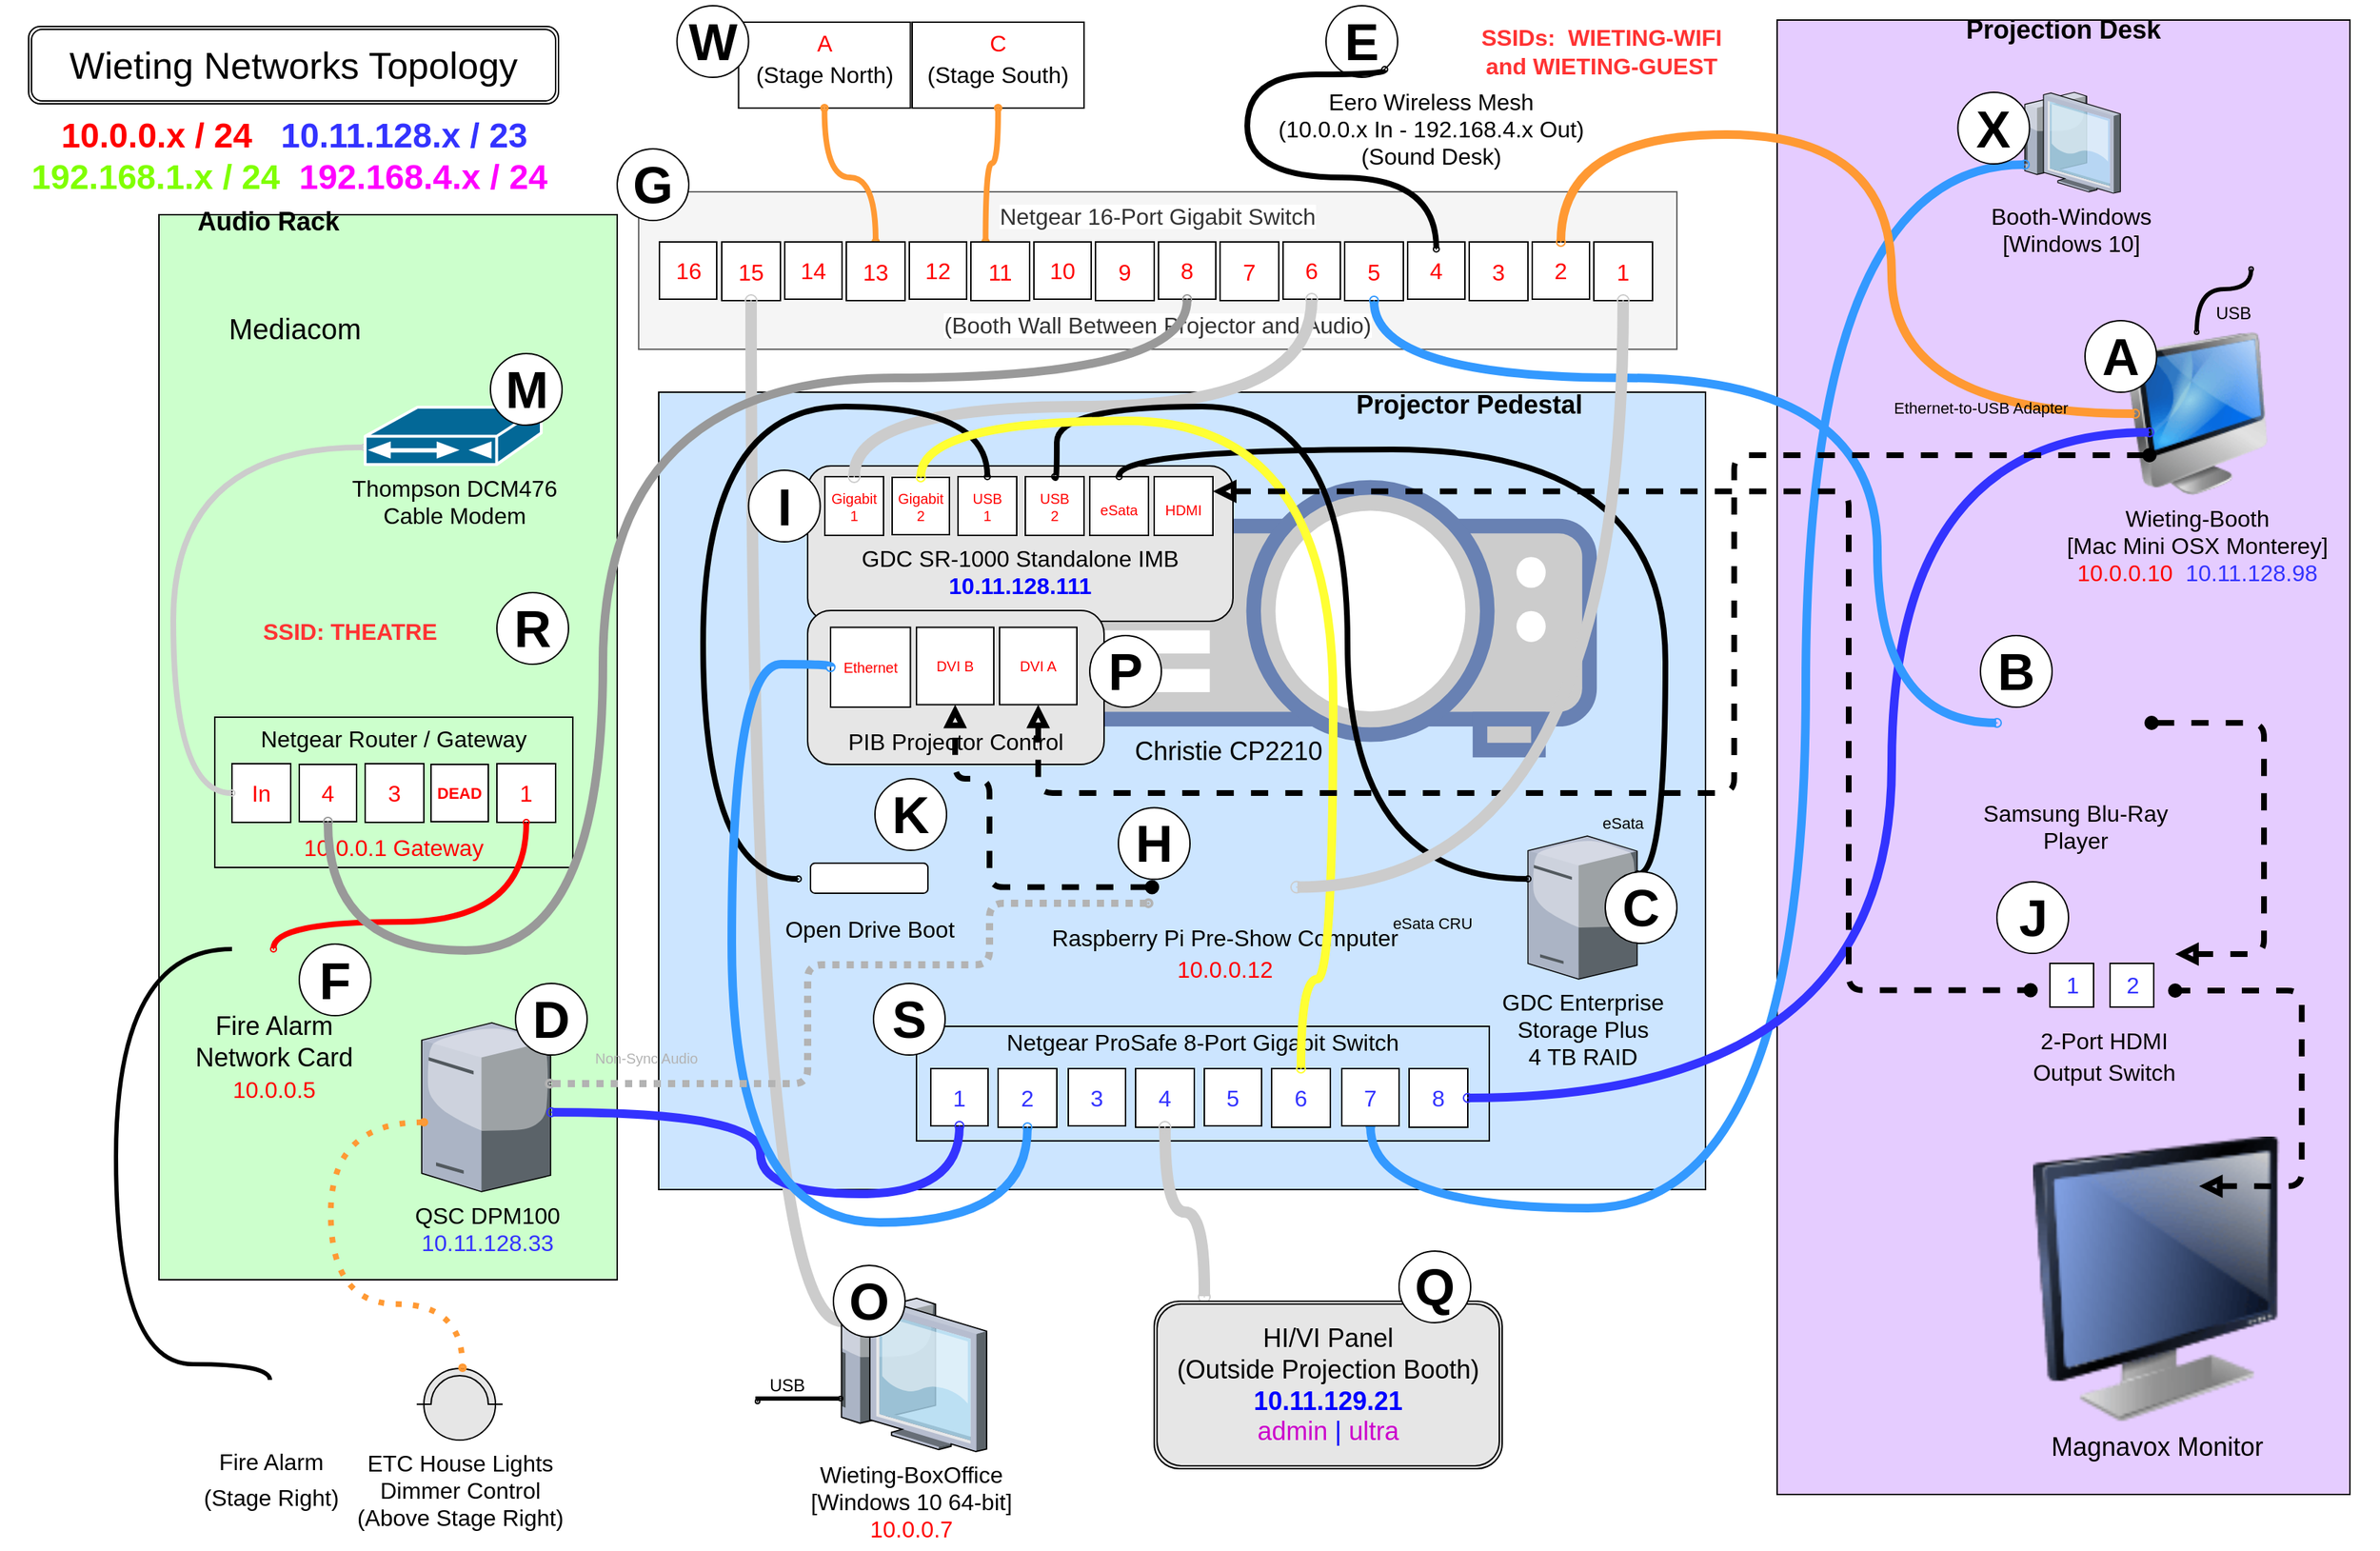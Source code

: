 <mxfile version="12.4.2" type="device" pages="1"><diagram name="Page-1" id="822b0af5-4adb-64df-f703-e8dfc1f81529"><mxGraphModel dx="1092" dy="838" grid="1" gridSize="10" guides="1" tooltips="1" connect="1" arrows="0" fold="1" page="1" pageScale="1" pageWidth="1700" pageHeight="1100" background="#ffffff" math="0" shadow="0"><root><mxCell id="0"/><mxCell id="1" parent="0"/><mxCell id="6fv-lt0f8RNaYXscr7Qo-129" value="&lt;font style=&quot;font-size: 18px&quot;&gt;&lt;b&gt;&amp;nbsp; &amp;nbsp; &amp;nbsp;Audio Rack&lt;br&gt;&lt;br&gt;&lt;br&gt;&lt;br&gt;&lt;br&gt;&lt;br&gt;&lt;br&gt;&lt;br&gt;&lt;br&gt;&lt;br&gt;&lt;br&gt;&lt;br&gt;&lt;br&gt;&lt;br&gt;&lt;br&gt;&lt;br&gt;&lt;br&gt;&lt;br&gt;&lt;br&gt;&lt;br&gt;&lt;br&gt;&lt;br&gt;&lt;br&gt;&lt;br&gt;&lt;br&gt;&lt;br&gt;&lt;br&gt;&lt;br&gt;&lt;br&gt;&lt;br&gt;&lt;br&gt;&lt;br&gt;&lt;br&gt;&lt;br&gt;&lt;/b&gt;&lt;/font&gt;&lt;div style=&quot;font-size: 18px&quot;&gt;&lt;br&gt;&lt;/div&gt;" style="rounded=0;whiteSpace=wrap;html=1;labelBackgroundColor=none;fillColor=#CCFFCC;align=left;" parent="1" vertex="1"><mxGeometry x="150" y="156" width="320" height="744" as="geometry"/></mxCell><mxCell id="6fv-lt0f8RNaYXscr7Qo-126" value="&lt;div&gt;&lt;b style=&quot;font-size: 18px&quot;&gt;Projection Desk&lt;/b&gt;&lt;/div&gt;&lt;div&gt;&lt;b style=&quot;font-size: 18px&quot;&gt;&lt;br&gt;&lt;/b&gt;&lt;/div&gt;&lt;div&gt;&lt;b style=&quot;font-size: 18px&quot;&gt;&lt;br&gt;&lt;/b&gt;&lt;/div&gt;&lt;div&gt;&lt;b style=&quot;font-size: 18px&quot;&gt;&lt;br&gt;&lt;/b&gt;&lt;/div&gt;&lt;div&gt;&lt;b style=&quot;font-size: 18px&quot;&gt;&lt;br&gt;&lt;/b&gt;&lt;/div&gt;&lt;div&gt;&lt;b style=&quot;font-size: 18px&quot;&gt;&lt;br&gt;&lt;/b&gt;&lt;/div&gt;&lt;div&gt;&lt;b style=&quot;font-size: 18px&quot;&gt;&lt;br&gt;&lt;/b&gt;&lt;/div&gt;&lt;div&gt;&lt;b style=&quot;font-size: 18px&quot;&gt;&lt;br&gt;&lt;/b&gt;&lt;/div&gt;&lt;div&gt;&lt;b style=&quot;font-size: 18px&quot;&gt;&lt;br&gt;&lt;/b&gt;&lt;/div&gt;&lt;div&gt;&lt;b style=&quot;font-size: 18px&quot;&gt;&lt;br&gt;&lt;/b&gt;&lt;/div&gt;&lt;div&gt;&lt;b style=&quot;font-size: 18px&quot;&gt;&lt;br&gt;&lt;/b&gt;&lt;/div&gt;&lt;div&gt;&lt;b style=&quot;font-size: 18px&quot;&gt;&lt;br&gt;&lt;/b&gt;&lt;/div&gt;&lt;div&gt;&lt;b style=&quot;font-size: 18px&quot;&gt;&lt;br&gt;&lt;/b&gt;&lt;/div&gt;&lt;div&gt;&lt;b style=&quot;font-size: 18px&quot;&gt;&lt;br&gt;&lt;/b&gt;&lt;/div&gt;&lt;div&gt;&lt;b style=&quot;font-size: 18px&quot;&gt;&lt;br&gt;&lt;/b&gt;&lt;/div&gt;&lt;div&gt;&lt;b style=&quot;font-size: 18px&quot;&gt;&lt;br&gt;&lt;/b&gt;&lt;/div&gt;&lt;div&gt;&lt;b style=&quot;font-size: 18px&quot;&gt;&lt;br&gt;&lt;/b&gt;&lt;/div&gt;&lt;div&gt;&lt;b style=&quot;font-size: 18px&quot;&gt;&lt;br&gt;&lt;/b&gt;&lt;/div&gt;&lt;div&gt;&lt;b style=&quot;font-size: 18px&quot;&gt;&lt;br&gt;&lt;/b&gt;&lt;/div&gt;&lt;div&gt;&lt;b style=&quot;font-size: 18px&quot;&gt;&lt;br&gt;&lt;/b&gt;&lt;/div&gt;&lt;div&gt;&lt;b style=&quot;font-size: 18px&quot;&gt;&lt;br&gt;&lt;/b&gt;&lt;/div&gt;&lt;div&gt;&lt;b style=&quot;font-size: 18px&quot;&gt;&lt;br&gt;&lt;/b&gt;&lt;/div&gt;&lt;div&gt;&lt;b style=&quot;font-size: 18px&quot;&gt;&lt;br&gt;&lt;/b&gt;&lt;/div&gt;&lt;div&gt;&lt;b style=&quot;font-size: 18px&quot;&gt;&lt;br&gt;&lt;/b&gt;&lt;/div&gt;&lt;div&gt;&lt;b style=&quot;font-size: 18px&quot;&gt;&lt;br&gt;&lt;/b&gt;&lt;/div&gt;&lt;div&gt;&lt;b style=&quot;font-size: 18px&quot;&gt;&lt;br&gt;&lt;/b&gt;&lt;/div&gt;&lt;div&gt;&lt;b style=&quot;font-size: 18px&quot;&gt;&lt;br&gt;&lt;/b&gt;&lt;/div&gt;&lt;div&gt;&lt;b style=&quot;font-size: 18px&quot;&gt;&lt;br&gt;&lt;/b&gt;&lt;/div&gt;&lt;div&gt;&lt;b style=&quot;font-size: 18px&quot;&gt;&lt;br&gt;&lt;/b&gt;&lt;/div&gt;&lt;div&gt;&lt;b style=&quot;font-size: 18px&quot;&gt;&lt;br&gt;&lt;/b&gt;&lt;/div&gt;&lt;div&gt;&lt;b style=&quot;font-size: 18px&quot;&gt;&lt;br&gt;&lt;/b&gt;&lt;/div&gt;&lt;div&gt;&lt;b style=&quot;font-size: 18px&quot;&gt;&lt;br&gt;&lt;/b&gt;&lt;/div&gt;&lt;div&gt;&lt;br&gt;&lt;/div&gt;&lt;div&gt;&lt;br&gt;&lt;/div&gt;&lt;div&gt;&lt;br&gt;&lt;/div&gt;&lt;div&gt;&lt;br&gt;&lt;/div&gt;&lt;div&gt;&lt;br&gt;&lt;/div&gt;&lt;div&gt;&lt;br&gt;&lt;/div&gt;&lt;div&gt;&lt;br&gt;&lt;/div&gt;&lt;div&gt;&lt;br&gt;&lt;/div&gt;&lt;div&gt;&lt;br&gt;&lt;/div&gt;&lt;div&gt;&lt;br&gt;&lt;/div&gt;&lt;div&gt;&lt;br&gt;&lt;/div&gt;&lt;div&gt;&lt;br&gt;&lt;/div&gt;&lt;div&gt;&lt;br&gt;&lt;/div&gt;&lt;div&gt;&lt;br&gt;&lt;/div&gt;&lt;div&gt;&lt;br&gt;&lt;/div&gt;&lt;div&gt;&lt;br&gt;&lt;/div&gt;&lt;div&gt;&lt;br&gt;&lt;/div&gt;&lt;div&gt;&lt;br&gt;&lt;/div&gt;&lt;div&gt;&lt;br&gt;&lt;/div&gt;&lt;div&gt;&lt;br&gt;&lt;/div&gt;&lt;div&gt;&lt;br&gt;&lt;/div&gt;&lt;div&gt;&lt;br&gt;&lt;/div&gt;&lt;div&gt;&lt;br&gt;&lt;/div&gt;&lt;div&gt;&lt;br&gt;&lt;/div&gt;" style="rounded=0;whiteSpace=wrap;html=1;fillColor=#E5CCFF;align=center;" parent="1" vertex="1"><mxGeometry x="1280" y="20" width="400" height="1030" as="geometry"/></mxCell><mxCell id="6fv-lt0f8RNaYXscr7Qo-125" value="&lt;font style=&quot;font-size: 18px&quot;&gt;&lt;b&gt;&amp;nbsp; &amp;nbsp; &amp;nbsp; &amp;nbsp; &amp;nbsp; &amp;nbsp; &amp;nbsp; &amp;nbsp; &amp;nbsp; &amp;nbsp; &amp;nbsp; &amp;nbsp; &amp;nbsp; &amp;nbsp; &amp;nbsp; &amp;nbsp; &amp;nbsp; &amp;nbsp; &amp;nbsp; &amp;nbsp; &amp;nbsp; &amp;nbsp; &amp;nbsp; &amp;nbsp; &amp;nbsp; &amp;nbsp; &amp;nbsp; &amp;nbsp; &amp;nbsp; &amp;nbsp; &amp;nbsp; &amp;nbsp; &amp;nbsp; &amp;nbsp; &amp;nbsp; &amp;nbsp; &amp;nbsp; &amp;nbsp; &amp;nbsp; &amp;nbsp; &amp;nbsp; &amp;nbsp; &amp;nbsp; &amp;nbsp; &amp;nbsp; &amp;nbsp; &amp;nbsp; &amp;nbsp; &amp;nbsp;Projector Pedestal&lt;br&gt;&lt;br&gt;&lt;br&gt;&lt;br&gt;&lt;br&gt;&lt;br&gt;&lt;br&gt;&lt;br&gt;&lt;br&gt;&lt;br&gt;&lt;br&gt;&lt;br&gt;&lt;br&gt;&lt;br&gt;&lt;br&gt;&lt;br&gt;&lt;br&gt;&lt;br&gt;&lt;br&gt;&lt;br&gt;&lt;br&gt;&lt;br&gt;&lt;br&gt;&lt;br&gt;&lt;br&gt;&lt;/b&gt;&lt;br&gt;&lt;/font&gt;" style="rounded=0;whiteSpace=wrap;html=1;align=left;fillColor=#CCE5FF;" parent="1" vertex="1"><mxGeometry x="499" y="280" width="731" height="557" as="geometry"/></mxCell><mxCell id="4" value="&lt;div&gt;Booth-Windows&lt;/div&gt;&lt;div&gt;[Windows 10]&lt;/div&gt;&lt;div&gt;&lt;br&gt;&lt;/div&gt;" style="verticalLabelPosition=bottom;aspect=fixed;html=1;verticalAlign=top;strokeColor=none;shape=mxgraph.citrix.thin_client;fontSize=16;" parent="1" vertex="1"><mxGeometry x="1449.25" y="70.5" width="70.5" height="70.5" as="geometry"/></mxCell><mxCell id="11" value="GDC Enterprise&lt;br&gt;Storage Plus&lt;br&gt;4 TB RAID&lt;br&gt;&lt;div&gt;&lt;br&gt;&lt;/div&gt;" style="verticalLabelPosition=bottom;aspect=fixed;html=1;verticalAlign=top;strokeColor=none;shape=mxgraph.citrix.tower_server;fontSize=16;" parent="1" vertex="1"><mxGeometry x="1106" y="590" width="76.27" height="100" as="geometry"/></mxCell><mxCell id="13" value="&lt;span&gt;QSC DPM100&lt;br&gt;&lt;/span&gt;&lt;div&gt;&lt;div&gt;&lt;font color=&quot;#3333ff&quot;&gt;10.11.128.33&lt;/font&gt;&lt;/div&gt;&lt;/div&gt;" style="verticalLabelPosition=bottom;aspect=fixed;html=1;verticalAlign=top;strokeColor=none;shape=mxgraph.citrix.tower_server;fontSize=16;" parent="1" vertex="1"><mxGeometry x="333.5" y="720.5" width="90" height="118" as="geometry"/></mxCell><mxCell id="15" value="&lt;font color=&quot;#000000&quot; style=&quot;font-size: 18px&quot;&gt;&amp;nbsp; &amp;nbsp; &amp;nbsp; &amp;nbsp; &amp;nbsp; &amp;nbsp; &amp;nbsp;Christie CP2210&amp;nbsp; &amp;nbsp; &amp;nbsp; &amp;nbsp; &amp;nbsp; &amp;nbsp;&amp;nbsp;&lt;br style=&quot;font-size: 18px&quot;&gt;&lt;/font&gt;" style="fontColor=#0066CC;verticalAlign=top;verticalLabelPosition=bottom;labelPosition=center;align=center;html=1;fillColor=#CCCCCC;strokeColor=#6881B3;gradientColor=none;gradientDirection=north;strokeWidth=2;shape=mxgraph.networks.video_projector;spacing=-14;fontSize=18;" parent="1" vertex="1"><mxGeometry x="639" y="346.5" width="510" height="183.5" as="geometry"/></mxCell><mxCell id="16" value="Wieting-Booth&lt;div&gt;[Mac Mini OSX Monterey]&lt;/div&gt;&lt;div&gt;&lt;font color=&quot;#ff0000&quot;&gt;10.0.0.10 &amp;nbsp;&lt;/font&gt;&lt;font color=&quot;#3333ff&quot;&gt;10.11.128.98&lt;/font&gt;&lt;/div&gt;" style="image;html=1;labelBackgroundColor=none;image=img/lib/clip_art/computers/iMac_128x128.png;fontSize=16;" parent="1" vertex="1"><mxGeometry x="1488" y="238" width="170" height="114" as="geometry"/></mxCell><mxCell id="19" value="&lt;span style=&quot;background-color: rgb(255 , 255 , 255)&quot;&gt;Netgear 16-Port Gigabit Switch&lt;/span&gt;&lt;div&gt;&lt;span style=&quot;background-color: rgb(255 , 255 , 255)&quot;&gt;&lt;br&gt;&lt;/span&gt;&lt;/div&gt;&lt;div&gt;&lt;span style=&quot;background-color: rgb(255 , 255 , 255)&quot;&gt;&lt;br&gt;&lt;/span&gt;&lt;/div&gt;&lt;div&gt;&lt;span style=&quot;background-color: rgb(255 , 255 , 255)&quot;&gt;&lt;br&gt;&lt;/span&gt;&lt;/div&gt;&lt;div&gt;&lt;span style=&quot;background-color: rgb(255 , 255 , 255)&quot;&gt;(Booth Wall Between Projector and Audio)&lt;/span&gt;&lt;br&gt;&lt;/div&gt;" style="rounded=0;whiteSpace=wrap;html=1;fontSize=16;fillColor=#f5f5f5;strokeColor=#666666;fontColor=#333333;" parent="1" vertex="1"><mxGeometry x="485" y="140" width="725" height="110" as="geometry"/></mxCell><mxCell id="20" value="16" style="whiteSpace=wrap;html=1;aspect=fixed;fontSize=16;fontColor=#FF0000;" parent="1" vertex="1"><mxGeometry x="499.5" y="175" width="40" height="40" as="geometry"/></mxCell><mxCell id="21" value="15" style="whiteSpace=wrap;html=1;aspect=fixed;fontSize=16;fontColor=#FF0000;" parent="1" vertex="1"><mxGeometry x="543" y="175.0" width="41" height="41" as="geometry"/></mxCell><mxCell id="22" style="edgeStyle=orthogonalEdgeStyle;rounded=0;html=1;exitX=0.5;exitY=1;entryX=0.5;entryY=1;jettySize=auto;orthogonalLoop=1;fontSize=16;fontColor=#FF0000;" parent="1" source="21" target="21" edge="1"><mxGeometry relative="1" as="geometry"/></mxCell><mxCell id="25" style="edgeStyle=orthogonalEdgeStyle;rounded=0;html=1;exitX=0.5;exitY=1;entryX=0.5;entryY=1;jettySize=auto;orthogonalLoop=1;fontSize=16;fontColor=#FF0000;" parent="1" source="24" target="24" edge="1"><mxGeometry relative="1" as="geometry"/></mxCell><mxCell id="119" style="edgeStyle=orthogonalEdgeStyle;curved=1;rounded=0;html=1;exitX=0.5;exitY=1;entryX=0.645;entryY=0.14;entryPerimeter=0;startArrow=oval;startFill=1;startSize=1;endArrow=oval;endFill=1;endSize=1;jettySize=auto;orthogonalLoop=1;strokeWidth=8;fontSize=26;fontColor=#FF0000;exitDx=0;exitDy=0;entryDx=0;entryDy=0;strokeColor=#CCCCCC;" parent="1" source="21" target="78" edge="1"><mxGeometry relative="1" as="geometry"><Array as="points"><mxPoint x="564" y="929"/></Array></mxGeometry></mxCell><mxCell id="28" style="edgeStyle=orthogonalEdgeStyle;rounded=0;html=1;exitX=0.5;exitY=1;entryX=0.5;entryY=1;jettySize=auto;orthogonalLoop=1;fontSize=16;fontColor=#FF0000;" parent="1" source="27" target="27" edge="1"><mxGeometry relative="1" as="geometry"/></mxCell><mxCell id="29" value="10" style="whiteSpace=wrap;html=1;aspect=fixed;fontSize=16;fontColor=#FF0000;" parent="1" vertex="1"><mxGeometry x="761" y="175.0" width="40" height="40" as="geometry"/></mxCell><mxCell id="31" style="edgeStyle=orthogonalEdgeStyle;rounded=0;html=1;exitX=0.5;exitY=1;entryX=0.5;entryY=1;jettySize=auto;orthogonalLoop=1;fontSize=16;fontColor=#FF0000;" parent="1" source="30" target="30" edge="1"><mxGeometry relative="1" as="geometry"/></mxCell><mxCell id="32" value="&lt;br&gt;Netgear ProSafe 8-Port Gigabit Switch&lt;div&gt;&lt;br&gt;&lt;/div&gt;&lt;div&gt;&lt;br&gt;&lt;/div&gt;&lt;div&gt;&lt;br&gt;&lt;/div&gt;&lt;div&gt;&lt;br&gt;&lt;/div&gt;" style="rounded=0;whiteSpace=wrap;html=1;fontSize=16;fillColor=none;" parent="1" vertex="1"><mxGeometry x="679" y="723" width="400" height="80" as="geometry"/></mxCell><mxCell id="33" value="1" style="whiteSpace=wrap;html=1;aspect=fixed;fontSize=16;fontColor=#3333FF;" parent="1" vertex="1"><mxGeometry x="689" y="752.5" width="40" height="40" as="geometry"/></mxCell><mxCell id="34" value="2" style="whiteSpace=wrap;html=1;aspect=fixed;fontSize=16;fontColor=#3333FF;" parent="1" vertex="1"><mxGeometry x="736" y="752.5" width="41" height="41" as="geometry"/></mxCell><mxCell id="35" style="edgeStyle=orthogonalEdgeStyle;rounded=0;html=1;exitX=0.5;exitY=1;entryX=0.5;entryY=1;jettySize=auto;orthogonalLoop=1;fontSize=16;fontColor=#3333FF;" parent="1" source="34" target="34" edge="1"><mxGeometry relative="1" as="geometry"/></mxCell><mxCell id="113" style="edgeStyle=orthogonalEdgeStyle;rounded=0;jumpStyle=gap;jumpSize=7;html=1;exitX=0.5;exitY=1;startArrow=oval;startFill=1;startSize=1;endArrow=oval;endFill=1;endSize=1;jettySize=auto;orthogonalLoop=1;strokeWidth=6;fontSize=26;fontColor=#FF0000;exitDx=0;exitDy=0;strokeColor=#3399FF;entryX=0.053;entryY=0.716;entryDx=0;entryDy=0;entryPerimeter=0;curved=1;" parent="1" source="42" target="4" edge="1"><mxGeometry relative="1" as="geometry"><Array as="points"><mxPoint x="996" y="850"/><mxPoint x="1300" y="850"/><mxPoint x="1300" y="121"/></Array><mxPoint x="1260" y="910" as="targetPoint"/></mxGeometry></mxCell><mxCell id="36" value="3" style="whiteSpace=wrap;html=1;aspect=fixed;fontSize=16;fontColor=#3333FF;" parent="1" vertex="1"><mxGeometry x="785" y="752.5" width="40" height="40" as="geometry"/></mxCell><mxCell id="37" value="4" style="whiteSpace=wrap;html=1;aspect=fixed;fontSize=16;fontColor=#3333FF;" parent="1" vertex="1"><mxGeometry x="832" y="752.5" width="41" height="41" as="geometry"/></mxCell><mxCell id="38" style="edgeStyle=orthogonalEdgeStyle;rounded=0;html=1;exitX=0.5;exitY=1;entryX=0.5;entryY=1;jettySize=auto;orthogonalLoop=1;fontSize=16;fontColor=#3333FF;" parent="1" source="37" target="37" edge="1"><mxGeometry relative="1" as="geometry"/></mxCell><mxCell id="39" value="5" style="whiteSpace=wrap;html=1;aspect=fixed;fontSize=16;fontColor=#3333FF;" parent="1" vertex="1"><mxGeometry x="880" y="752.5" width="40" height="40" as="geometry"/></mxCell><mxCell id="40" value="6" style="whiteSpace=wrap;html=1;aspect=fixed;fontSize=16;fontColor=#3333FF;" parent="1" vertex="1"><mxGeometry x="927" y="752.5" width="41" height="41" as="geometry"/></mxCell><mxCell id="41" style="edgeStyle=orthogonalEdgeStyle;rounded=0;html=1;exitX=0.5;exitY=1;entryX=0.5;entryY=1;jettySize=auto;orthogonalLoop=1;fontSize=16;fontColor=#3333FF;" parent="1" source="40" target="40" edge="1"><mxGeometry relative="1" as="geometry"/></mxCell><mxCell id="42" value="7" style="whiteSpace=wrap;html=1;aspect=fixed;fontSize=16;fontColor=#3333FF;" parent="1" vertex="1"><mxGeometry x="976" y="752.5" width="40" height="40" as="geometry"/></mxCell><mxCell id="43" value="8" style="whiteSpace=wrap;html=1;aspect=fixed;fontSize=16;fontColor=#3333FF;" parent="1" vertex="1"><mxGeometry x="1023" y="752.5" width="41" height="41" as="geometry"/></mxCell><mxCell id="44" style="edgeStyle=orthogonalEdgeStyle;rounded=0;html=1;exitX=0.5;exitY=1;entryX=0.5;entryY=1;jettySize=auto;orthogonalLoop=1;fontSize=16;fontColor=#3333FF;" parent="1" source="43" target="43" edge="1"><mxGeometry relative="1" as="geometry"/></mxCell><mxCell id="111" style="edgeStyle=orthogonalEdgeStyle;curved=1;rounded=0;jumpStyle=gap;jumpSize=7;html=1;exitX=1.006;exitY=0.53;startArrow=oval;startFill=1;startSize=1;endArrow=oval;endFill=1;endSize=1;jettySize=auto;orthogonalLoop=1;strokeColor=#3333FF;strokeWidth=6;fontSize=26;fontColor=#FF0000;exitDx=0;exitDy=0;exitPerimeter=0;entryX=0.5;entryY=1;entryDx=0;entryDy=0;" parent="1" source="13" target="33" edge="1"><mxGeometry relative="1" as="geometry"><Array as="points"><mxPoint x="570" y="783"/><mxPoint x="570" y="840"/><mxPoint x="709" y="840"/></Array><mxPoint x="890" y="769" as="targetPoint"/></mxGeometry></mxCell><mxCell id="73" value="" style="shape=image;html=1;verticalAlign=top;verticalLabelPosition=bottom;labelBackgroundColor=#ffffff;imageAspect=0;aspect=fixed;image=https://cdn3.iconfinder.com/data/icons/iconic-1/32/bolt-128.png;fontSize=16;rotation=90;" parent="1" vertex="1"><mxGeometry x="272" y="250" width="53" height="53" as="geometry"/></mxCell><mxCell id="75" value="Mediacom" style="text;html=1;strokeColor=none;fillColor=none;align=center;verticalAlign=middle;whiteSpace=wrap;rounded=0;fontSize=20;" parent="1" vertex="1"><mxGeometry x="196" y="216" width="98" height="37" as="geometry"/></mxCell><mxCell id="76" value="Wieting Networks Topology" style="shape=ext;double=1;rounded=1;whiteSpace=wrap;html=1;fontSize=26;" parent="1" vertex="1"><mxGeometry x="59" y="24.5" width="370" height="54" as="geometry"/></mxCell><mxCell id="77" value="&lt;font color=&quot;#ff0000&quot;&gt;10.0.0.x / 24&amp;nbsp; &amp;nbsp;&lt;/font&gt;&lt;span style=&quot;color: rgb(51 , 51 , 255)&quot;&gt;10.11.128.x / 23&lt;br&gt;&lt;/span&gt;&lt;font color=&quot;#80ff00&quot;&gt;192.168.1.x / 24&lt;/font&gt;&lt;font color=&quot;#ff0000&quot;&gt;&amp;nbsp; &lt;/font&gt;&lt;font color=&quot;#ff00ff&quot;&gt;192.168.4.x / 24&lt;/font&gt;&lt;font color=&quot;#ff0000&quot;&gt;&amp;nbsp;&lt;br&gt;&lt;/font&gt;" style="text;strokeColor=none;fillColor=none;html=1;fontSize=24;fontStyle=1;verticalAlign=middle;align=center;" parent="1" vertex="1"><mxGeometry x="39" y="95" width="410" height="40" as="geometry"/></mxCell><mxCell id="78" value="&lt;div&gt;Wieting-BoxOffice&lt;/div&gt;&lt;div&gt;[Windows 10 64-bit]&lt;/div&gt;&lt;div&gt;&lt;font color=&quot;#ff0000&quot; style=&quot;font-size: 16px&quot;&gt;10.0.0.7&lt;/font&gt;&lt;/div&gt;" style="verticalLabelPosition=bottom;aspect=fixed;html=1;verticalAlign=top;strokeColor=none;shape=mxgraph.citrix.thin_client;fontSize=16;" parent="1" vertex="1"><mxGeometry x="621" y="913" width="107" height="107" as="geometry"/></mxCell><mxCell id="79" value="" style="shape=image;html=1;verticalAlign=top;verticalLabelPosition=bottom;labelBackgroundColor=#ffffff;imageAspect=0;aspect=fixed;image=https://cdn2.iconfinder.com/data/icons/pittogrammi/142/07-128.png;fontSize=26;fontColor=#FF0000;" parent="1" vertex="1"><mxGeometry x="473.75" y="940" width="94" height="94" as="geometry"/></mxCell><mxCell id="80" value="&lt;font color=&quot;#000000&quot;&gt;&lt;span style=&quot;font-size: 16px&quot;&gt;Open Drive Boot&lt;/span&gt;&lt;/font&gt;" style="shape=image;html=1;verticalAlign=top;verticalLabelPosition=bottom;labelBackgroundColor=none;imageAspect=0;aspect=fixed;image=https://cdn1.iconfinder.com/data/icons/Momentum_MatteEntireSet/32/network-hub.png;fontSize=26;fontColor=#FF0000;spacingTop=-15;" parent="1" vertex="1"><mxGeometry x="596.5" y="545.76" width="99" height="99" as="geometry"/></mxCell><mxCell id="81" style="edgeStyle=orthogonalEdgeStyle;rounded=0;html=1;exitX=0.5;exitY=1;entryX=0.5;entryY=1;jettySize=auto;orthogonalLoop=1;fontSize=26;fontColor=#FF0000;" parent="1" source="80" target="80" edge="1"><mxGeometry relative="1" as="geometry"/></mxCell><mxCell id="86" value="&lt;font style=&quot;font-size: 16px&quot;&gt;A&lt;/font&gt;&lt;div style=&quot;font-size: 16px&quot;&gt;&lt;font color=&quot;#000000&quot; style=&quot;font-size: 16px&quot;&gt;(Stage North)&lt;br&gt;&lt;br&gt;&lt;/font&gt;&lt;/div&gt;" style="rounded=0;whiteSpace=wrap;html=1;fontSize=26;fontColor=#FF0000;" parent="1" vertex="1"><mxGeometry x="554.75" y="21.5" width="120" height="60" as="geometry"/></mxCell><mxCell id="88" value="&lt;span style=&quot;font-size: 16px&quot;&gt;C&lt;/span&gt;&lt;br&gt;&lt;div style=&quot;font-size: 16px&quot;&gt;&lt;font color=&quot;#000000&quot; style=&quot;font-size: 16px&quot;&gt;(Stage South)&lt;br&gt;&lt;br&gt;&lt;/font&gt;&lt;/div&gt;" style="rounded=0;whiteSpace=wrap;html=1;fontSize=26;fontColor=#FF0000;" parent="1" vertex="1"><mxGeometry x="676" y="21.5" width="120" height="60" as="geometry"/></mxCell><mxCell id="97" style="edgeStyle=orthogonalEdgeStyle;curved=1;rounded=0;html=1;entryX=0.5;entryY=0;jettySize=auto;orthogonalLoop=1;fontSize=26;fontColor=#FF0000;strokeWidth=4;startArrow=oval;startFill=1;endArrow=oval;endFill=1;endSize=2;startSize=2;exitX=0.5;exitY=1;entryDx=0;entryDy=0;strokeColor=#FF9933;" parent="1" source="86" target="24" edge="1"><mxGeometry relative="1" as="geometry"><mxPoint x="200" y="730" as="sourcePoint"/><Array as="points"><mxPoint x="615" y="130"/><mxPoint x="651" y="130"/></Array></mxGeometry></mxCell><mxCell id="58" value="&lt;div&gt;Netgear Router / Gateway&lt;br&gt;&lt;br&gt;&lt;/div&gt;&lt;div&gt;&lt;br&gt;&lt;/div&gt;&lt;div&gt;&lt;br&gt;&lt;/div&gt;&lt;div&gt;&lt;font color=&quot;#ff0000&quot;&gt;10.0.0.1 Gateway&lt;/font&gt;&lt;/div&gt;" style="rounded=0;whiteSpace=wrap;html=1;fontSize=16;fillColor=none;" parent="1" vertex="1"><mxGeometry x="189" y="507" width="250" height="105" as="geometry"/></mxCell><mxCell id="61" style="edgeStyle=orthogonalEdgeStyle;rounded=0;html=1;exitX=0.5;exitY=1;entryX=0.5;entryY=1;jettySize=auto;orthogonalLoop=1;fontSize=16;fontColor=#FF0000;" parent="1" edge="1"><mxGeometry relative="1" as="geometry"><mxPoint x="288.143" y="580.143" as="sourcePoint"/><mxPoint x="288.143" y="580.143" as="targetPoint"/></mxGeometry></mxCell><mxCell id="63" value="In" style="whiteSpace=wrap;html=1;aspect=fixed;fontSize=16;fontColor=#FF0000;" parent="1" vertex="1"><mxGeometry x="201" y="539.5" width="41" height="41" as="geometry"/></mxCell><mxCell id="64" style="edgeStyle=orthogonalEdgeStyle;rounded=0;html=1;exitX=0.5;exitY=1;entryX=0.5;entryY=1;jettySize=auto;orthogonalLoop=1;fontSize=16;fontColor=#FF0000;" parent="1" source="63" target="63" edge="1"><mxGeometry relative="1" as="geometry"/></mxCell><mxCell id="65" value="4" style="whiteSpace=wrap;html=1;aspect=fixed;fontSize=16;fontColor=#FF0000;" parent="1" vertex="1"><mxGeometry x="248" y="540" width="40" height="40" as="geometry"/></mxCell><mxCell id="66" value="3" style="whiteSpace=wrap;html=1;aspect=fixed;fontSize=16;fontColor=#FF0000;" parent="1" vertex="1"><mxGeometry x="294" y="539.5" width="41" height="41" as="geometry"/></mxCell><mxCell id="67" style="edgeStyle=orthogonalEdgeStyle;rounded=0;html=1;exitX=0.5;exitY=1;entryX=0.5;entryY=1;jettySize=auto;orthogonalLoop=1;fontSize=16;fontColor=#FF0000;" parent="1" source="66" target="66" edge="1"><mxGeometry relative="1" as="geometry"/></mxCell><mxCell id="68" value="DEAD" style="whiteSpace=wrap;html=1;aspect=fixed;fontSize=11;fontColor=#FF0000;fontStyle=1" parent="1" vertex="1"><mxGeometry x="340" y="540" width="40" height="40" as="geometry"/></mxCell><mxCell id="69" value="1" style="whiteSpace=wrap;html=1;aspect=fixed;fontSize=16;fontColor=#FF0000;" parent="1" vertex="1"><mxGeometry x="386" y="539.5" width="41" height="41" as="geometry"/></mxCell><mxCell id="70" style="edgeStyle=orthogonalEdgeStyle;rounded=0;html=1;exitX=0.5;exitY=1;entryX=0.5;entryY=1;jettySize=auto;orthogonalLoop=1;fontSize=16;fontColor=#FF0000;" parent="1" source="69" target="69" edge="1"><mxGeometry relative="1" as="geometry"/></mxCell><mxCell id="104" style="edgeStyle=orthogonalEdgeStyle;curved=1;rounded=0;html=1;startArrow=oval;startFill=1;startSize=1;endArrow=oval;endFill=1;endSize=1;jettySize=auto;orthogonalLoop=1;strokeColor=#FF0000;strokeWidth=4;fontSize=26;fontColor=#FF0000;entryX=0.5;entryY=1;entryDx=0;entryDy=0;exitX=0.5;exitY=0.5;exitDx=0;exitDy=0;exitPerimeter=0;" parent="1" source="103" target="69" edge="1"><mxGeometry relative="1" as="geometry"><Array as="points"><mxPoint x="230" y="650"/><mxPoint x="407" y="650"/></Array><mxPoint x="344" y="580" as="targetPoint"/></mxGeometry></mxCell><mxCell id="71" value="" style="shape=image;html=1;verticalAlign=top;verticalLabelPosition=bottom;labelBackgroundColor=#ffffff;imageAspect=0;aspect=fixed;image=https://cdn1.iconfinder.com/data/icons/technology-and-hardware-2/200/vector_66_16-128.png;fontSize=16;" parent="1" vertex="1"><mxGeometry x="280" y="391" width="128" height="128" as="geometry"/></mxCell><mxCell id="101" style="edgeStyle=orthogonalEdgeStyle;curved=1;rounded=0;html=1;jettySize=auto;orthogonalLoop=1;fontSize=26;fontColor=#FF0000;strokeWidth=4;startArrow=oval;startFill=1;endArrow=oval;endFill=1;endSize=2;startSize=2;exitX=0.25;exitY=0;entryX=0.5;entryY=1;entryDx=0;entryDy=0;exitDx=0;exitDy=0;strokeColor=#FF9933;" parent="1" source="27" target="88" edge="1"><mxGeometry relative="1" as="geometry"><mxPoint x="258" y="545" as="sourcePoint"/><mxPoint x="290" y="670" as="targetPoint"/><Array as="points"><mxPoint x="727" y="120"/><mxPoint x="736" y="120"/></Array></mxGeometry></mxCell><mxCell id="6fv-lt0f8RNaYXscr7Qo-133" style="edgeStyle=orthogonalEdgeStyle;orthogonalLoop=1;jettySize=auto;html=1;exitX=0;exitY=0.5;exitDx=0;exitDy=0;labelBackgroundColor=none;strokeWidth=3;endArrow=none;endFill=0;curved=1;entryX=0.5;entryY=0.471;entryDx=0;entryDy=0;entryPerimeter=0;" parent="1" source="103" target="6fv-lt0f8RNaYXscr7Qo-131" edge="1"><mxGeometry relative="1" as="geometry"><Array as="points"><mxPoint x="120" y="669"/><mxPoint x="120" y="959"/><mxPoint x="228" y="959"/></Array></mxGeometry></mxCell><mxCell id="103" value="&lt;p style=&quot;line-height: 80%&quot;&gt;&lt;font style=&quot;font-size: 18px ; line-height: 100%&quot; color=&quot;#000000&quot;&gt;&lt;font style=&quot;font-size: 18px&quot;&gt;&lt;br&gt;&lt;/font&gt;&lt;/font&gt;&lt;/p&gt;&lt;p style=&quot;line-height: 80%&quot;&gt;&lt;font style=&quot;font-size: 18px ; line-height: 100%&quot; color=&quot;#000000&quot;&gt;&lt;font style=&quot;font-size: 18px&quot;&gt;Fire Alarm&lt;br&gt;&lt;/font&gt;Network Card&lt;br&gt;&lt;/font&gt;&lt;span style=&quot;font-size: 16px&quot;&gt;10.0.0.5&lt;/span&gt;&lt;/p&gt;&lt;p&gt;&lt;/p&gt;" style="shape=image;html=1;verticalAlign=middle;verticalLabelPosition=bottom;labelBackgroundColor=none;imageAspect=0;aspect=fixed;image=https://cdn1.iconfinder.com/data/icons/Momentum_MatteEntireSet/32/network-hub.png;fontSize=26;fontColor=#FF0000;spacing=-7;spacingTop=-15;" parent="1" vertex="1"><mxGeometry x="201" y="640" width="58" height="58" as="geometry"/></mxCell><mxCell id="106" style="edgeStyle=orthogonalEdgeStyle;curved=1;rounded=0;html=1;exitX=-0.008;exitY=0.7;exitPerimeter=0;startArrow=oval;startFill=1;startSize=1;endArrow=oval;endFill=1;endSize=1;jettySize=auto;orthogonalLoop=1;strokeWidth=4;fontSize=26;fontColor=#FF0000;strokeColor=#CCCCCC;entryX=0;entryY=0.5;entryDx=0;entryDy=0;exitDx=0;exitDy=0;" parent="1" source="72" target="63" edge="1"><mxGeometry relative="1" as="geometry"><Array as="points"><mxPoint x="160" y="319"/><mxPoint x="160" y="560"/></Array><mxPoint x="129" y="580" as="targetPoint"/></mxGeometry></mxCell><mxCell id="72" value="Thompson DCM476&lt;div&gt;Cable Modem&lt;/div&gt;" style="shape=mxgraph.cisco.modems_and_phones.cable_modem;html=1;dashed=0;fillColor=#036897;strokeColor=#ffffff;strokeWidth=2;verticalLabelPosition=bottom;verticalAlign=top;fontSize=16;labelBackgroundColor=none;" parent="1" vertex="1"><mxGeometry x="294" y="290.5" width="123" height="40" as="geometry"/></mxCell><mxCell id="17" value="Samsung Blu-Ray&lt;br&gt;Player" style="shape=image;html=1;verticalAlign=top;verticalLabelPosition=bottom;labelBackgroundColor=none;imageAspect=0;aspect=fixed;image=https://cdn2.iconfinder.com/data/icons/Radium_Neue_PNGs/128/BLURAY.png;fontSize=16;spacing=0;spacingTop=-5;" parent="1" vertex="1"><mxGeometry x="1433.5" y="457" width="108" height="108" as="geometry"/></mxCell><mxCell id="125" value="&lt;font color=&quot;#000000&quot; style=&quot;font-size: 12px;&quot;&gt;&lt;span style=&quot;font-size: 12px;&quot;&gt;USB&amp;nbsp;&lt;/span&gt;&lt;/font&gt;" style="edgeStyle=orthogonalEdgeStyle;rounded=0;html=1;startArrow=oval;startFill=1;startSize=1;endArrow=oval;endFill=1;endSize=1;jettySize=auto;orthogonalLoop=1;strokeColor=#000000;strokeWidth=3;fontSize=12;fontColor=#FF0000;entryX=0.047;entryY=0.673;entryPerimeter=0;labelBackgroundColor=none;exitX=1;exitY=0.5;exitDx=0;exitDy=0;spacingTop=-9;" parent="1" edge="1"><mxGeometry x="-0.2" y="5" relative="1" as="geometry"><mxPoint x="568" y="985" as="sourcePoint"/><mxPoint x="626" y="983" as="targetPoint"/><Array as="points"><mxPoint x="568" y="983"/></Array><mxPoint as="offset"/></mxGeometry></mxCell><mxCell id="Uc2GpxPDQ8Em2WzF4MfJ-125" value="8" style="whiteSpace=wrap;html=1;aspect=fixed;fontSize=16;fontColor=#FF0000;" parent="1" vertex="1"><mxGeometry x="848" y="175" width="40" height="40" as="geometry"/></mxCell><mxCell id="Uc2GpxPDQ8Em2WzF4MfJ-126" value="7" style="whiteSpace=wrap;html=1;aspect=fixed;fontSize=16;fontColor=#FF0000;" parent="1" vertex="1"><mxGeometry x="891" y="175.0" width="41" height="41" as="geometry"/></mxCell><mxCell id="Uc2GpxPDQ8Em2WzF4MfJ-127" style="edgeStyle=orthogonalEdgeStyle;rounded=0;html=1;exitX=0.5;exitY=1;entryX=0.5;entryY=1;jettySize=auto;orthogonalLoop=1;fontSize=16;fontColor=#FF0000;" parent="1" source="Uc2GpxPDQ8Em2WzF4MfJ-126" target="Uc2GpxPDQ8Em2WzF4MfJ-126" edge="1"><mxGeometry relative="1" as="geometry"/></mxCell><mxCell id="Uc2GpxPDQ8Em2WzF4MfJ-128" value="6" style="whiteSpace=wrap;html=1;aspect=fixed;fontSize=16;fontColor=#FF0000;" parent="1" vertex="1"><mxGeometry x="935" y="175.0" width="40" height="40" as="geometry"/></mxCell><mxCell id="Uc2GpxPDQ8Em2WzF4MfJ-129" value="5" style="whiteSpace=wrap;html=1;aspect=fixed;fontSize=16;fontColor=#FF0000;" parent="1" vertex="1"><mxGeometry x="978" y="175.0" width="41" height="41" as="geometry"/></mxCell><mxCell id="Uc2GpxPDQ8Em2WzF4MfJ-130" style="edgeStyle=orthogonalEdgeStyle;rounded=0;html=1;exitX=0.5;exitY=1;entryX=0.5;entryY=1;jettySize=auto;orthogonalLoop=1;fontSize=16;fontColor=#FF0000;" parent="1" source="Uc2GpxPDQ8Em2WzF4MfJ-129" target="Uc2GpxPDQ8Em2WzF4MfJ-129" edge="1"><mxGeometry relative="1" as="geometry"/></mxCell><mxCell id="Uc2GpxPDQ8Em2WzF4MfJ-131" value="4" style="whiteSpace=wrap;html=1;aspect=fixed;fontSize=16;fontColor=#FF0000;" parent="1" vertex="1"><mxGeometry x="1022" y="175" width="40" height="40" as="geometry"/></mxCell><mxCell id="Uc2GpxPDQ8Em2WzF4MfJ-132" value="3" style="whiteSpace=wrap;html=1;aspect=fixed;fontSize=16;fontColor=#FF0000;" parent="1" vertex="1"><mxGeometry x="1065" y="175.0" width="41" height="41" as="geometry"/></mxCell><mxCell id="Uc2GpxPDQ8Em2WzF4MfJ-133" style="edgeStyle=orthogonalEdgeStyle;rounded=0;html=1;exitX=0.5;exitY=1;entryX=0.5;entryY=1;jettySize=auto;orthogonalLoop=1;fontSize=16;fontColor=#FF0000;" parent="1" source="Uc2GpxPDQ8Em2WzF4MfJ-132" target="Uc2GpxPDQ8Em2WzF4MfJ-132" edge="1"><mxGeometry relative="1" as="geometry"/></mxCell><mxCell id="Uc2GpxPDQ8Em2WzF4MfJ-134" value="2" style="whiteSpace=wrap;html=1;aspect=fixed;fontSize=16;fontColor=#FF0000;" parent="1" vertex="1"><mxGeometry x="1109" y="175.0" width="40" height="40" as="geometry"/></mxCell><mxCell id="Uc2GpxPDQ8Em2WzF4MfJ-135" value="1" style="whiteSpace=wrap;html=1;aspect=fixed;fontSize=16;fontColor=#FF0000;" parent="1" vertex="1"><mxGeometry x="1152" y="175.0" width="41" height="41" as="geometry"/></mxCell><mxCell id="Uc2GpxPDQ8Em2WzF4MfJ-136" style="edgeStyle=orthogonalEdgeStyle;rounded=0;html=1;exitX=0.5;exitY=1;entryX=0.5;entryY=1;jettySize=auto;orthogonalLoop=1;fontSize=16;fontColor=#FF0000;entryDx=0;entryDy=0;" parent="1" source="Uc2GpxPDQ8Em2WzF4MfJ-135" target="Uc2GpxPDQ8Em2WzF4MfJ-135" edge="1"><mxGeometry relative="1" as="geometry"/></mxCell><mxCell id="1nk_xtrAiaNTw1OJd2V9-125" value="&lt;font style=&quot;font-size: 36px&quot;&gt;&lt;b&gt;A&lt;/b&gt;&lt;/font&gt;" style="ellipse;whiteSpace=wrap;html=1;aspect=fixed;" parent="1" vertex="1"><mxGeometry x="1495" y="230" width="50" height="50" as="geometry"/></mxCell><mxCell id="1nk_xtrAiaNTw1OJd2V9-126" value="&lt;font style=&quot;font-size: 36px&quot;&gt;&lt;b&gt;B&lt;/b&gt;&lt;/font&gt;" style="ellipse;whiteSpace=wrap;html=1;aspect=fixed;" parent="1" vertex="1"><mxGeometry x="1422" y="450" width="50" height="50" as="geometry"/></mxCell><mxCell id="1nk_xtrAiaNTw1OJd2V9-128" value="&lt;font style=&quot;font-size: 36px&quot;&gt;&lt;b&gt;D&lt;/b&gt;&lt;/font&gt;" style="ellipse;whiteSpace=wrap;html=1;aspect=fixed;" parent="1" vertex="1"><mxGeometry x="399" y="693" width="50" height="50" as="geometry"/></mxCell><mxCell id="1nk_xtrAiaNTw1OJd2V9-130" value="&lt;font style=&quot;font-size: 36px&quot;&gt;&lt;b&gt;F&lt;/b&gt;&lt;/font&gt;" style="ellipse;whiteSpace=wrap;html=1;aspect=fixed;" parent="1" vertex="1"><mxGeometry x="248" y="665.5" width="50" height="50" as="geometry"/></mxCell><mxCell id="1nk_xtrAiaNTw1OJd2V9-131" value="&lt;font style=&quot;font-size: 36px&quot;&gt;&lt;b&gt;G&lt;/b&gt;&lt;/font&gt;" style="ellipse;whiteSpace=wrap;html=1;aspect=fixed;" parent="1" vertex="1"><mxGeometry x="470" y="110" width="50" height="50" as="geometry"/></mxCell><mxCell id="1nk_xtrAiaNTw1OJd2V9-140" value="&lt;font style=&quot;font-size: 36px&quot;&gt;&lt;b&gt;M&lt;/b&gt;&lt;/font&gt;" style="ellipse;whiteSpace=wrap;html=1;aspect=fixed;" parent="1" vertex="1"><mxGeometry x="381.5" y="253" width="50" height="50" as="geometry"/></mxCell><mxCell id="1nk_xtrAiaNTw1OJd2V9-141" value="&lt;font style=&quot;font-size: 36px&quot;&gt;&lt;b&gt;O&lt;/b&gt;&lt;/font&gt;" style="ellipse;whiteSpace=wrap;html=1;aspect=fixed;" parent="1" vertex="1"><mxGeometry x="621" y="890" width="50" height="50" as="geometry"/></mxCell><mxCell id="1nk_xtrAiaNTw1OJd2V9-143" value="&lt;font style=&quot;font-size: 36px&quot;&gt;&lt;b&gt;R&lt;/b&gt;&lt;/font&gt;" style="ellipse;whiteSpace=wrap;html=1;aspect=fixed;" parent="1" vertex="1"><mxGeometry x="386" y="420" width="50" height="50" as="geometry"/></mxCell><mxCell id="1nk_xtrAiaNTw1OJd2V9-144" value="&lt;font style=&quot;font-size: 36px&quot;&gt;&lt;b&gt;S&lt;/b&gt;&lt;/font&gt;" style="ellipse;whiteSpace=wrap;html=1;aspect=fixed;" parent="1" vertex="1"><mxGeometry x="649" y="693" width="50" height="50" as="geometry"/></mxCell><mxCell id="1nk_xtrAiaNTw1OJd2V9-145" value="&lt;font style=&quot;font-size: 36px&quot;&gt;&lt;b&gt;W&lt;/b&gt;&lt;/font&gt;" style="ellipse;whiteSpace=wrap;html=1;aspect=fixed;" parent="1" vertex="1"><mxGeometry x="511.75" y="10" width="50" height="50" as="geometry"/></mxCell><mxCell id="1nk_xtrAiaNTw1OJd2V9-146" value="&lt;font style=&quot;font-size: 36px&quot;&gt;&lt;b&gt;X&lt;/b&gt;&lt;/font&gt;" style="ellipse;whiteSpace=wrap;html=1;aspect=fixed;" parent="1" vertex="1"><mxGeometry x="1406.25" y="70.5" width="50" height="50" as="geometry"/></mxCell><mxCell id="30" value="9" style="whiteSpace=wrap;html=1;aspect=fixed;fontSize=16;fontColor=#FF0000;" parent="1" vertex="1"><mxGeometry x="804" y="175.0" width="41" height="41" as="geometry"/></mxCell><mxCell id="27" value="11" style="whiteSpace=wrap;html=1;aspect=fixed;fontSize=16;fontColor=#FF0000;" parent="1" vertex="1"><mxGeometry x="717" y="175.0" width="41" height="41" as="geometry"/></mxCell><mxCell id="26" value="12" style="whiteSpace=wrap;html=1;aspect=fixed;fontSize=16;fontColor=#FF0000;" parent="1" vertex="1"><mxGeometry x="674" y="175" width="40" height="40" as="geometry"/></mxCell><mxCell id="24" value="13" style="whiteSpace=wrap;html=1;aspect=fixed;fontSize=16;fontColor=#FF0000;" parent="1" vertex="1"><mxGeometry x="630" y="175.0" width="41" height="41" as="geometry"/></mxCell><mxCell id="23" value="14" style="whiteSpace=wrap;html=1;aspect=fixed;fontSize=16;fontColor=#FF0000;" parent="1" vertex="1"><mxGeometry x="587" y="175.0" width="40" height="40" as="geometry"/></mxCell><mxCell id="p-QA2WVhf4EVOZShiQVh-126" value="SSID: THEATRE" style="text;html=1;strokeColor=none;fillColor=none;align=center;verticalAlign=middle;whiteSpace=wrap;rounded=0;fontStyle=1;fontSize=16;labelBackgroundColor=none;fontColor=#FF3333;" parent="1" vertex="1"><mxGeometry x="210" y="437" width="147" height="20" as="geometry"/></mxCell><mxCell id="p-QA2WVhf4EVOZShiQVh-127" value="Eero Wireless Mesh&lt;br&gt;(10.0.0.x In - 192.168.4.x Out)&lt;br&gt;(Sound Desk)" style="shape=image;html=1;verticalAlign=top;verticalLabelPosition=bottom;labelBackgroundColor=#ffffff;imageAspect=0;aspect=fixed;image=https://cdn1.iconfinder.com/data/icons/technology-and-hardware-2/200/vector_66_16-128.png;fontSize=16;spacingTop=-10;" parent="1" vertex="1"><mxGeometry x="1006" y="6.5" width="64" height="64" as="geometry"/></mxCell><mxCell id="p-QA2WVhf4EVOZShiQVh-129" value="SSIDs:&amp;nbsp; WIETING-WIFI and WIETING-GUEST" style="text;html=1;strokeColor=none;fillColor=none;align=center;verticalAlign=middle;whiteSpace=wrap;rounded=0;labelBackgroundColor=none;fontSize=16;fontColor=#FF3333;fontStyle=1" parent="1" vertex="1"><mxGeometry x="1067" y="32" width="181" height="20" as="geometry"/></mxCell><mxCell id="6fv-lt0f8RNaYXscr7Qo-127" value="" style="shape=image;html=1;verticalAlign=top;verticalLabelPosition=bottom;labelBackgroundColor=#ffffff;imageAspect=0;aspect=fixed;image=https://cdn2.iconfinder.com/data/icons/pittogrammi/142/07-128.png;fontSize=26;fontColor=#FF0000;" parent="1" vertex="1"><mxGeometry x="1564" y="100" width="94" height="94" as="geometry"/></mxCell><mxCell id="6fv-lt0f8RNaYXscr7Qo-128" value="&lt;font color=&quot;#000000&quot; style=&quot;font-size: 12px&quot;&gt;USB&amp;nbsp;&lt;/font&gt;" style="edgeStyle=orthogonalEdgeStyle;curved=1;rounded=0;html=1;startArrow=oval;startFill=1;startSize=1;endArrow=oval;endFill=1;endSize=1;jettySize=auto;orthogonalLoop=1;strokeColor=#000000;strokeWidth=3;fontSize=26;fontColor=#FF0000;labelBackgroundColor=none;exitX=0.5;exitY=1;exitDx=0;exitDy=0;comic=0;" parent="1" source="6fv-lt0f8RNaYXscr7Qo-127" target="16" edge="1"><mxGeometry x="-0.658" y="-16" relative="1" as="geometry"><mxPoint x="1580.5" y="208" as="sourcePoint"/><mxPoint x="1673.5" y="198" as="targetPoint"/><Array as="points"><mxPoint x="1611" y="208"/><mxPoint x="1573" y="208"/></Array><mxPoint x="-11" y="28" as="offset"/></mxGeometry></mxCell><mxCell id="-G8JPcOKbM6SWu2OKrd4-129" style="edgeStyle=orthogonalEdgeStyle;curved=1;rounded=0;html=1;exitX=0.5;exitY=1;entryX=0.5;entryY=1;startArrow=oval;startFill=1;startSize=1;endArrow=oval;endFill=1;endSize=1;jettySize=auto;orthogonalLoop=1;strokeWidth=6;fontSize=26;fontColor=#FF0000;entryDx=0;entryDy=0;exitDx=0;exitDy=0;strokeColor=#999999;" parent="1" source="65" target="Uc2GpxPDQ8Em2WzF4MfJ-125" edge="1"><mxGeometry relative="1" as="geometry"><Array as="points"><mxPoint x="268" y="670"/><mxPoint x="460" y="670"/><mxPoint x="460" y="270"/><mxPoint x="868" y="270"/></Array><mxPoint x="189" y="540" as="sourcePoint"/><mxPoint x="595" y="207" as="targetPoint"/></mxGeometry></mxCell><mxCell id="6fv-lt0f8RNaYXscr7Qo-131" value="&lt;p style=&quot;line-height: 80%&quot;&gt;&lt;font color=&quot;#000000&quot;&gt;&lt;span style=&quot;font-size: 16px&quot;&gt;Fire Alarm&lt;br&gt;(Stage Right)&lt;/span&gt;&lt;/font&gt;&lt;/p&gt;&lt;p&gt;&lt;/p&gt;" style="shape=image;html=1;verticalAlign=middle;verticalLabelPosition=bottom;labelBackgroundColor=none;imageAspect=0;aspect=fixed;image=https://cdn1.iconfinder.com/data/icons/Momentum_MatteEntireSet/32/network-hub.png;fontSize=26;fontColor=#FF0000;spacingTop=-40;" parent="1" vertex="1"><mxGeometry x="185" y="930" width="85" height="85" as="geometry"/></mxCell><mxCell id="ki_1EV-2fa_w-ZF18_eR-128" value="" style="edgeStyle=orthogonalEdgeStyle;curved=1;rounded=0;jumpStyle=gap;jumpSize=7;html=1;entryX=1;entryY=0.5;startArrow=oval;startFill=1;startSize=1;endArrow=oval;endFill=1;endSize=1;jettySize=auto;orthogonalLoop=1;strokeWidth=6;fontSize=26;fontColor=#FF0000;entryDx=0;entryDy=0;strokeColor=#3333FF;exitX=0.306;exitY=0.614;exitDx=0;exitDy=0;exitPerimeter=0;" parent="1" source="16" target="43" edge="1"><mxGeometry x="0.149" y="9" relative="1" as="geometry"><Array as="points"><mxPoint x="1360" y="308"/><mxPoint x="1360" y="773"/></Array><mxPoint as="offset"/><mxPoint x="1180" y="900" as="sourcePoint"/><mxPoint x="1227.76" y="769.004" as="targetPoint"/></mxGeometry></mxCell><mxCell id="1nk_xtrAiaNTw1OJd2V9-129" value="&lt;font style=&quot;font-size: 36px&quot;&gt;&lt;b&gt;E&lt;/b&gt;&lt;/font&gt;" style="ellipse;whiteSpace=wrap;html=1;aspect=fixed;" parent="1" vertex="1"><mxGeometry x="965" y="10" width="50" height="50" as="geometry"/></mxCell><mxCell id="xSJ2eIR5zowVFSz_gciJ-129" value="&lt;div&gt;&lt;br&gt;&lt;/div&gt;&lt;div&gt;&lt;br&gt;&lt;/div&gt;&lt;div&gt;&lt;br&gt;&lt;/div&gt;&lt;div&gt;&lt;span&gt;GDC SR-1000 Standalone IMB&lt;/span&gt;&lt;br&gt;&lt;/div&gt;&lt;div&gt;&lt;b&gt;&lt;font color=&quot;#0000ff&quot;&gt;10.11.128.111&lt;/font&gt;&lt;/b&gt;&lt;/div&gt;&lt;div&gt;&lt;br&gt;&lt;/div&gt;" style="rounded=1;whiteSpace=wrap;html=1;fontSize=16;fillColor=#E6E6E6;labelBackgroundColor=none;labelBorderColor=none;" parent="1" vertex="1"><mxGeometry x="603" y="331.5" width="297" height="108.5" as="geometry"/></mxCell><mxCell id="xSJ2eIR5zowVFSz_gciJ-131" value="Gigabit&lt;br&gt;1" style="whiteSpace=wrap;html=1;aspect=fixed;fontSize=10;fontColor=#FF0000;" parent="1" vertex="1"><mxGeometry x="615" y="339" width="41" height="41" as="geometry"/></mxCell><mxCell id="xSJ2eIR5zowVFSz_gciJ-133" value="Gigabit&lt;br&gt;2" style="whiteSpace=wrap;html=1;aspect=fixed;fontSize=10;fontColor=#FF0000;" parent="1" vertex="1"><mxGeometry x="662" y="339.5" width="40" height="40" as="geometry"/></mxCell><mxCell id="xSJ2eIR5zowVFSz_gciJ-134" value="USB&lt;br style=&quot;font-size: 10px;&quot;&gt;1" style="whiteSpace=wrap;html=1;aspect=fixed;fontSize=10;fontColor=#FF0000;" parent="1" vertex="1"><mxGeometry x="708" y="339" width="41" height="41" as="geometry"/></mxCell><mxCell id="xSJ2eIR5zowVFSz_gciJ-137" value="&lt;font style=&quot;font-size: 10px&quot;&gt;eSata&lt;/font&gt;" style="whiteSpace=wrap;html=1;aspect=fixed;fontSize=16;fontColor=#FF0000;" parent="1" vertex="1"><mxGeometry x="800" y="339" width="41" height="41" as="geometry"/></mxCell><mxCell id="xSJ2eIR5zowVFSz_gciJ-139" value="USB&lt;br style=&quot;font-size: 10px;&quot;&gt;2" style="whiteSpace=wrap;html=1;aspect=fixed;fontSize=10;fontColor=#FF0000;" parent="1" vertex="1"><mxGeometry x="755" y="339" width="41" height="41" as="geometry"/></mxCell><mxCell id="xSJ2eIR5zowVFSz_gciJ-140" value="&lt;br&gt;&amp;nbsp; &amp;nbsp; &amp;nbsp; &amp;nbsp; &lt;br&gt;&lt;br&gt;&lt;br&gt;PIB&amp;nbsp;Projector Control" style="rounded=1;whiteSpace=wrap;html=1;fontSize=16;fillColor=#E6E6E6;labelBackgroundColor=none;labelBorderColor=none;" parent="1" vertex="1"><mxGeometry x="603" y="432.5" width="207" height="107.5" as="geometry"/></mxCell><mxCell id="xSJ2eIR5zowVFSz_gciJ-142" value="Ethernet" style="whiteSpace=wrap;html=1;aspect=fixed;fontSize=10;fontColor=#FF0000;" parent="1" vertex="1"><mxGeometry x="619" y="444.25" width="55.75" height="55.75" as="geometry"/></mxCell><mxCell id="xSJ2eIR5zowVFSz_gciJ-143" style="edgeStyle=orthogonalEdgeStyle;rounded=0;html=1;exitX=0.5;exitY=1;entryX=0.5;entryY=1;jettySize=auto;orthogonalLoop=1;fontSize=16;fontColor=#FF0000;" parent="1" source="xSJ2eIR5zowVFSz_gciJ-142" target="xSJ2eIR5zowVFSz_gciJ-142" edge="1"><mxGeometry relative="1" as="geometry"/></mxCell><mxCell id="-GW_1GsiLsdxq3FVqZhB-125" style="edgeStyle=orthogonalEdgeStyle;curved=1;rounded=0;html=1;exitX=0.5;exitY=1;startArrow=oval;startFill=1;startSize=1;endArrow=oval;endFill=1;endSize=1;jettySize=auto;orthogonalLoop=1;strokeWidth=8;fontSize=26;fontColor=#FF0000;exitDx=0;exitDy=0;shadow=0;entryX=0.5;entryY=0;entryDx=0;entryDy=0;strokeColor=#CCCCCC;" parent="1" source="Uc2GpxPDQ8Em2WzF4MfJ-128" target="xSJ2eIR5zowVFSz_gciJ-131" edge="1"><mxGeometry relative="1" as="geometry"><Array as="points"><mxPoint x="955" y="290"/><mxPoint x="636" y="290"/></Array><mxPoint x="1077.966" y="588.665" as="targetPoint"/><mxPoint x="1203" y="205.5" as="sourcePoint"/></mxGeometry></mxCell><mxCell id="-GW_1GsiLsdxq3FVqZhB-126" style="edgeStyle=orthogonalEdgeStyle;curved=1;rounded=0;jumpStyle=gap;jumpSize=7;html=1;entryX=0;entryY=0.5;startArrow=oval;startFill=1;startSize=1;endArrow=oval;endFill=1;endSize=1;jettySize=auto;orthogonalLoop=1;strokeWidth=6;fontSize=26;fontColor=#FF0000;entryDx=0;entryDy=0;strokeColor=#3399FF;exitX=0.5;exitY=1;exitDx=0;exitDy=0;" parent="1" source="Uc2GpxPDQ8Em2WzF4MfJ-129" target="17" edge="1"><mxGeometry relative="1" as="geometry"><Array as="points"><mxPoint x="999" y="270"/><mxPoint x="1350" y="270"/><mxPoint x="1350" y="511"/></Array><mxPoint x="1100" y="270" as="sourcePoint"/><mxPoint x="1244.5" y="623.5" as="targetPoint"/></mxGeometry></mxCell><mxCell id="-GW_1GsiLsdxq3FVqZhB-127" style="edgeStyle=orthogonalEdgeStyle;curved=1;rounded=0;html=1;exitX=0.5;exitY=0;startArrow=oval;startFill=1;startSize=1;endArrow=oval;endFill=1;endSize=1;jettySize=auto;orthogonalLoop=1;strokeColor=#000000;strokeWidth=4;fontSize=26;fontColor=#FF0000;exitDx=0;exitDy=0;entryX=0;entryY=0.75;entryDx=0;entryDy=0;" parent="1" source="xSJ2eIR5zowVFSz_gciJ-134" target="80" edge="1"><mxGeometry relative="1" as="geometry"><Array as="points"><mxPoint x="729" y="290"/><mxPoint x="530" y="290"/><mxPoint x="530" y="620"/></Array><mxPoint x="1485" y="714.75" as="sourcePoint"/><mxPoint x="1498" y="333.5" as="targetPoint"/></mxGeometry></mxCell><mxCell id="-GW_1GsiLsdxq3FVqZhB-129" style="edgeStyle=orthogonalEdgeStyle;html=1;exitX=0.5;exitY=0;startArrow=oval;startFill=1;startSize=1;endArrow=oval;endFill=1;endSize=1;jettySize=auto;orthogonalLoop=1;strokeColor=#000000;strokeWidth=4;fontSize=26;fontColor=#FF0000;exitDx=0;exitDy=0;curved=1;" parent="1" source="xSJ2eIR5zowVFSz_gciJ-139" target="11" edge="1"><mxGeometry relative="1" as="geometry"><Array as="points"><mxPoint x="776" y="340"/><mxPoint x="777" y="340"/><mxPoint x="777" y="290"/><mxPoint x="980" y="290"/><mxPoint x="980" y="620"/></Array><mxPoint x="738.5" y="349" as="sourcePoint"/><mxPoint x="1036" y="550" as="targetPoint"/></mxGeometry></mxCell><mxCell id="-GW_1GsiLsdxq3FVqZhB-131" value="eSata CRU" style="edgeLabel;html=1;align=center;verticalAlign=middle;resizable=0;points=[];labelBackgroundColor=none;" parent="-GW_1GsiLsdxq3FVqZhB-129" vertex="1" connectable="0"><mxGeometry x="-0.21" y="-5" relative="1" as="geometry"><mxPoint x="64.0" y="335" as="offset"/></mxGeometry></mxCell><mxCell id="-GW_1GsiLsdxq3FVqZhB-130" style="edgeStyle=orthogonalEdgeStyle;html=1;startArrow=oval;startFill=1;startSize=1;endArrow=oval;endFill=1;endSize=1;jettySize=auto;orthogonalLoop=1;strokeColor=#000000;strokeWidth=4;fontSize=26;fontColor=#FF0000;entryX=1.003;entryY=0.265;entryDx=0;entryDy=0;entryPerimeter=0;exitX=0.5;exitY=0;exitDx=0;exitDy=0;curved=1;" parent="1" source="xSJ2eIR5zowVFSz_gciJ-137" target="11" edge="1"><mxGeometry relative="1" as="geometry"><Array as="points"><mxPoint x="821" y="320"/><mxPoint x="1202" y="320"/><mxPoint x="1202" y="617"/></Array><mxPoint x="785.5" y="349" as="sourcePoint"/><mxPoint x="1074" y="550" as="targetPoint"/></mxGeometry></mxCell><mxCell id="-GW_1GsiLsdxq3FVqZhB-132" value="eSata" style="edgeLabel;html=1;align=center;verticalAlign=middle;resizable=0;points=[];labelBackgroundColor=none;" parent="-GW_1GsiLsdxq3FVqZhB-130" vertex="1" connectable="0"><mxGeometry x="-0.659" y="-6" relative="1" as="geometry"><mxPoint x="248.5" y="254.5" as="offset"/></mxGeometry></mxCell><mxCell id="114" value="" style="rounded=0;jumpStyle=gap;jumpSize=7;html=1;exitX=0.5;exitY=1;entryX=0;entryY=0.5;startArrow=oval;startFill=1;startSize=1;endArrow=oval;endFill=1;endSize=1;jettySize=auto;orthogonalLoop=1;strokeColor=#3399FF;strokeWidth=6;fontSize=26;fontColor=#FF0000;exitDx=0;exitDy=0;entryDx=0;entryDy=0;fillColor=#dae8fc;edgeStyle=orthogonalEdgeStyle;curved=1;" parent="1" source="34" target="xSJ2eIR5zowVFSz_gciJ-142" edge="1"><mxGeometry x="-0.003" y="-10" relative="1" as="geometry"><Array as="points"><mxPoint x="757" y="860"/><mxPoint x="550" y="860"/><mxPoint x="550" y="470"/></Array><mxPoint as="offset"/></mxGeometry></mxCell><mxCell id="-GW_1GsiLsdxq3FVqZhB-133" value="" style="rounded=1;whiteSpace=wrap;html=1;labelBackgroundColor=none;" parent="1" vertex="1"><mxGeometry x="605" y="609" width="82" height="21" as="geometry"/></mxCell><mxCell id="-GW_1GsiLsdxq3FVqZhB-134" value="&lt;font style=&quot;font-size: 36px&quot;&gt;&lt;b&gt;I&lt;/b&gt;&lt;/font&gt;" style="ellipse;whiteSpace=wrap;html=1;aspect=fixed;" parent="1" vertex="1"><mxGeometry x="561.75" y="334.5" width="50" height="50" as="geometry"/></mxCell><mxCell id="1nk_xtrAiaNTw1OJd2V9-142" value="&lt;font style=&quot;font-size: 36px&quot;&gt;&lt;b&gt;P&lt;/b&gt;&lt;/font&gt;" style="ellipse;whiteSpace=wrap;html=1;aspect=fixed;" parent="1" vertex="1"><mxGeometry x="800" y="450" width="50" height="50" as="geometry"/></mxCell><mxCell id="-GW_1GsiLsdxq3FVqZhB-136" value="&lt;font style=&quot;font-size: 18px&quot;&gt;Magnavox Monitor&lt;br&gt;&lt;br&gt;&lt;/font&gt;" style="image;html=1;image=img/lib/clip_art/computers/Monitor_128x128.png;labelBackgroundColor=none;" parent="1" vertex="1"><mxGeometry x="1390" y="800" width="309.58" height="200" as="geometry"/></mxCell><mxCell id="108" style="edgeStyle=orthogonalEdgeStyle;curved=1;rounded=0;jumpStyle=gap;jumpSize=7;html=1;exitX=0.5;exitY=0;startArrow=oval;startFill=1;startSize=1;endArrow=oval;endFill=1;endSize=1;jettySize=auto;orthogonalLoop=1;strokeWidth=6;fontSize=26;fontColor=#FF0000;exitDx=0;exitDy=0;strokeColor=#FF9933;entryX=0.247;entryY=0.5;entryDx=0;entryDy=0;entryPerimeter=0;" parent="1" source="Uc2GpxPDQ8Em2WzF4MfJ-134" target="16" edge="1"><mxGeometry relative="1" as="geometry"><mxPoint x="1240" y="30" as="targetPoint"/><Array as="points"><mxPoint x="1129" y="100"/><mxPoint x="1360" y="100"/><mxPoint x="1360" y="295"/></Array></mxGeometry></mxCell><mxCell id="ki_1EV-2fa_w-ZF18_eR-129" value="Ethernet-to-USB Adapter" style="edgeLabel;html=1;align=center;verticalAlign=middle;resizable=0;points=[];labelBackgroundColor=none;" parent="108" vertex="1" connectable="0"><mxGeometry x="0.057" y="-23" relative="1" as="geometry"><mxPoint x="85" y="142.5" as="offset"/></mxGeometry></mxCell><mxCell id="Uc2GpxPDQ8Em2WzF4MfJ-139" style="edgeStyle=orthogonalEdgeStyle;curved=1;rounded=0;html=1;exitX=0;exitY=0.75;startArrow=oval;startFill=1;startSize=1;endArrow=oval;endFill=1;endSize=1;jettySize=auto;orthogonalLoop=1;strokeWidth=4;fontSize=26;fontColor=#FF0000;exitDx=0;exitDy=0;" parent="1" source="p-QA2WVhf4EVOZShiQVh-127" edge="1"><mxGeometry relative="1" as="geometry"><Array as="points"><mxPoint x="1006" y="58"/><mxPoint x="910" y="58"/><mxPoint x="910" y="130"/><mxPoint x="1042" y="130"/></Array><mxPoint x="1484" y="907" as="sourcePoint"/><mxPoint x="1042" y="180" as="targetPoint"/></mxGeometry></mxCell><mxCell id="1nk_xtrAiaNTw1OJd2V9-133" style="edgeStyle=orthogonalEdgeStyle;rounded=1;html=1;startArrow=block;startFill=0;endArrow=oval;endFill=1;jettySize=auto;orthogonalLoop=1;strokeColor=#000000;strokeWidth=4;fontSize=26;fontColor=#FF0000;dashed=1;entryX=1;entryY=0.5;entryDx=0;entryDy=0;exitX=1;exitY=0.5;exitDx=0;exitDy=0;" parent="1" source="4wxvbeZmA6hEwz9cDqFL-134" target="17" edge="1"><mxGeometry relative="1" as="geometry"><Array as="points"><mxPoint x="1620" y="673"/><mxPoint x="1620" y="511"/></Array><mxPoint x="880" y="360" as="sourcePoint"/><mxPoint x="2055" y="246" as="targetPoint"/></mxGeometry></mxCell><mxCell id="onc1MTxXIcaQwemJndah-133" value="ETC House Lights&lt;br style=&quot;font-size: 16px;&quot;&gt;Dimmer Control&lt;br style=&quot;font-size: 16px;&quot;&gt;(Above Stage Right)" style="pointerEvents=1;verticalLabelPosition=bottom;shadow=0;dashed=0;align=center;html=1;verticalAlign=top;shape=mxgraph.electrical.miscellaneous.illuminating_bulb;fontSize=16;fillColor=#E6E6E6;" parent="1" vertex="1"><mxGeometry x="330" y="962" width="60" height="50" as="geometry"/></mxCell><mxCell id="onc1MTxXIcaQwemJndah-134" style="edgeStyle=orthogonalEdgeStyle;curved=1;rounded=0;html=1;entryX=0.5;entryY=0;jettySize=auto;orthogonalLoop=1;fontSize=26;fontColor=#FF0000;strokeWidth=4;startArrow=oval;startFill=1;endArrow=oval;endFill=1;endSize=2;startSize=2;exitX=0.017;exitY=0.589;entryDx=0;entryDy=0;strokeColor=#FF9933;exitDx=0;exitDy=0;exitPerimeter=0;dashed=1;dashPattern=1 2;" parent="1" source="13" edge="1"><mxGeometry relative="1" as="geometry"><mxPoint x="326" y="868.5" as="sourcePoint"/><Array as="points"><mxPoint x="270" y="790"/><mxPoint x="270" y="917"/><mxPoint x="362" y="917"/></Array><mxPoint x="362" y="961.5" as="targetPoint"/></mxGeometry></mxCell><mxCell id="onc1MTxXIcaQwemJndah-135" style="edgeStyle=orthogonalEdgeStyle;rounded=0;html=1;entryX=0.645;entryY=0.14;entryPerimeter=0;startArrow=oval;startFill=1;startSize=1;endArrow=oval;endFill=1;endSize=1;jettySize=auto;orthogonalLoop=1;strokeWidth=8;fontSize=26;fontColor=#FF0000;entryDx=0;entryDy=0;strokeColor=#CCCCCC;curved=1;exitX=0.5;exitY=1;exitDx=0;exitDy=0;" parent="1" source="37" edge="1"><mxGeometry relative="1" as="geometry"><mxPoint x="754" y="200" as="sourcePoint"/><mxPoint x="880" y="912" as="targetPoint"/></mxGeometry></mxCell><mxCell id="onc1MTxXIcaQwemJndah-137" value="&lt;font style=&quot;font-size: 36px&quot;&gt;&lt;b&gt;K&lt;/b&gt;&lt;/font&gt;" style="ellipse;whiteSpace=wrap;html=1;aspect=fixed;" parent="1" vertex="1"><mxGeometry x="650" y="550" width="50" height="50" as="geometry"/></mxCell><mxCell id="onc1MTxXIcaQwemJndah-139" value="HI/VI Panel&lt;br&gt;(Outside Projection Booth)&lt;br&gt;&lt;b&gt;&lt;font color=&quot;#0000ff&quot;&gt;10.11.129.21&lt;/font&gt;&lt;br&gt;&lt;/b&gt;&lt;font color=&quot;#cc00cc&quot;&gt;admin&lt;/font&gt;&lt;font color=&quot;#0000ff&quot;&gt; | &lt;/font&gt;&lt;font color=&quot;#cc00cc&quot;&gt;ultra&lt;/font&gt;" style="shape=ext;double=1;rounded=1;whiteSpace=wrap;html=1;fillColor=#E6E6E6;fontSize=18;" parent="1" vertex="1"><mxGeometry x="845" y="915" width="243" height="117" as="geometry"/></mxCell><mxCell id="onc1MTxXIcaQwemJndah-138" value="&lt;font style=&quot;font-size: 36px&quot;&gt;&lt;b&gt;Q&lt;/b&gt;&lt;/font&gt;" style="ellipse;whiteSpace=wrap;html=1;aspect=fixed;" parent="1" vertex="1"><mxGeometry x="1016" y="880" width="50" height="50" as="geometry"/></mxCell><mxCell id="-GW_1GsiLsdxq3FVqZhB-138" style="edgeStyle=orthogonalEdgeStyle;rounded=1;html=1;startArrow=oval;startFill=1;endArrow=block;endFill=0;jettySize=auto;orthogonalLoop=1;strokeColor=#000000;strokeWidth=4;fontSize=26;fontColor=#FF0000;exitX=0;exitY=0.75;exitDx=0;exitDy=0;dashed=1;entryX=0.5;entryY=1;entryDx=0;entryDy=0;" parent="1" source="-GW_1GsiLsdxq3FVqZhB-137" target="4wxvbeZmA6hEwz9cDqFL-126" edge="1"><mxGeometry relative="1" as="geometry"><Array as="points"><mxPoint x="730" y="626"/><mxPoint x="730" y="550"/><mxPoint x="706" y="550"/></Array><mxPoint x="1330" y="821.38" as="sourcePoint"/><mxPoint x="853" y="391.005" as="targetPoint"/></mxGeometry></mxCell><mxCell id="4wxvbeZmA6hEwz9cDqFL-126" value="DVI B" style="whiteSpace=wrap;html=1;aspect=fixed;fontSize=10;fontColor=#FF0000;" parent="1" vertex="1"><mxGeometry x="679" y="444.25" width="54" height="54" as="geometry"/></mxCell><mxCell id="4wxvbeZmA6hEwz9cDqFL-127" value="DVI A" style="whiteSpace=wrap;html=1;aspect=fixed;fontSize=10;fontColor=#FF0000;" parent="1" vertex="1"><mxGeometry x="737" y="444.25" width="54" height="54" as="geometry"/></mxCell><mxCell id="4wxvbeZmA6hEwz9cDqFL-128" value="&lt;font style=&quot;font-size: 10px&quot;&gt;HDMI&lt;/font&gt;" style="whiteSpace=wrap;html=1;aspect=fixed;fontSize=16;fontColor=#FF0000;" parent="1" vertex="1"><mxGeometry x="845" y="339" width="41" height="41" as="geometry"/></mxCell><mxCell id="-GW_1GsiLsdxq3FVqZhB-137" value="&lt;p style=&quot;line-height: 70%&quot;&gt;&lt;span style=&quot;font-size: 16px&quot;&gt;&lt;font color=&quot;#000000&quot;&gt;Raspberry Pi&amp;nbsp;&lt;/font&gt;&lt;font color=&quot;#000000&quot;&gt;Pre-Show Computer&lt;/font&gt;&lt;br&gt;10.0.0.12&lt;/span&gt;&lt;/p&gt;" style="shape=image;html=1;verticalAlign=top;verticalLabelPosition=bottom;labelBackgroundColor=none;imageAspect=0;aspect=fixed;image=https://cdn1.iconfinder.com/data/icons/Momentum_MatteEntireSet/32/network-hub.png;fontSize=26;fontColor=#FF0000;spacing=-25;spacingTop=-8;" parent="1" vertex="1"><mxGeometry x="843.5" y="550" width="101" height="101" as="geometry"/></mxCell><mxCell id="1nk_xtrAiaNTw1OJd2V9-127" value="&lt;font style=&quot;font-size: 36px&quot;&gt;&lt;b&gt;C&lt;/b&gt;&lt;/font&gt;" style="ellipse;whiteSpace=wrap;html=1;aspect=fixed;" parent="1" vertex="1"><mxGeometry x="1160" y="615" width="50" height="50" as="geometry"/></mxCell><mxCell id="4wxvbeZmA6hEwz9cDqFL-130" value="" style="edgeStyle=orthogonalEdgeStyle;jumpStyle=gap;jumpSize=7;html=1;exitX=0.5;exitY=0;startArrow=oval;startFill=1;startSize=1;endArrow=oval;endFill=1;endSize=1;jettySize=auto;orthogonalLoop=1;strokeWidth=6;fontSize=13;entryX=0.5;entryY=0;entryDx=0;entryDy=0;strokeColor=#FFFF33;labelBackgroundColor=none;exitDx=0;exitDy=0;curved=1;" parent="1" source="xSJ2eIR5zowVFSz_gciJ-133" target="40" edge="1"><mxGeometry x="-0.84" y="-11" relative="1" as="geometry"><mxPoint as="offset"/><mxPoint x="946.667" y="753" as="targetPoint"/><Array as="points"><mxPoint x="682" y="300"/><mxPoint x="970" y="300"/><mxPoint x="970" y="690"/><mxPoint x="947" y="690"/></Array><mxPoint x="681.667" y="339.667" as="sourcePoint"/></mxGeometry></mxCell><mxCell id="1nk_xtrAiaNTw1OJd2V9-136" style="edgeStyle=orthogonalEdgeStyle;rounded=1;html=1;exitX=0.5;exitY=1;startArrow=block;startFill=0;endArrow=oval;endFill=1;jettySize=auto;orthogonalLoop=1;strokeColor=#000000;strokeWidth=4;fontSize=26;fontColor=#FF0000;exitDx=0;exitDy=0;dashed=1;spacingTop=-2;" parent="1" source="4wxvbeZmA6hEwz9cDqFL-127" edge="1"><mxGeometry relative="1" as="geometry"><Array as="points"><mxPoint x="764" y="560"/><mxPoint x="1250" y="560"/><mxPoint x="1250" y="324"/></Array><mxPoint x="1381" y="398" as="sourcePoint"/><mxPoint x="1540" y="324" as="targetPoint"/></mxGeometry></mxCell><mxCell id="onc1MTxXIcaQwemJndah-136" value="&lt;font style=&quot;font-size: 36px&quot;&gt;&lt;b&gt;H&lt;/b&gt;&lt;/font&gt;" style="ellipse;whiteSpace=wrap;html=1;aspect=fixed;" parent="1" vertex="1"><mxGeometry x="820" y="570.26" width="50" height="50" as="geometry"/></mxCell><mxCell id="4wxvbeZmA6hEwz9cDqFL-134" value="&lt;p style=&quot;line-height: 70%&quot;&gt;&lt;font color=&quot;#000000&quot;&gt;&lt;span style=&quot;font-size: 16px&quot;&gt;2-Port HDMI&lt;br&gt;Output Switch&lt;/span&gt;&lt;/font&gt;&lt;/p&gt;" style="shape=image;html=1;verticalAlign=top;verticalLabelPosition=bottom;labelBackgroundColor=none;imageAspect=0;aspect=fixed;image=https://cdn1.iconfinder.com/data/icons/Momentum_MatteEntireSet/32/network-hub.png;fontSize=26;fontColor=#FF0000;spacing=-25;spacingTop=-8;" parent="1" vertex="1"><mxGeometry x="1457" y="622" width="101" height="101" as="geometry"/></mxCell><mxCell id="4wxvbeZmA6hEwz9cDqFL-135" style="edgeStyle=orthogonalEdgeStyle;rounded=1;html=1;startArrow=block;startFill=0;endArrow=oval;endFill=1;jettySize=auto;orthogonalLoop=1;strokeColor=#000000;strokeWidth=4;fontSize=26;fontColor=#FF0000;dashed=1;entryX=0;entryY=0.75;entryDx=0;entryDy=0;exitX=1;exitY=0.25;exitDx=0;exitDy=0;" parent="1" target="4wxvbeZmA6hEwz9cDqFL-134" edge="1" source="4wxvbeZmA6hEwz9cDqFL-128"><mxGeometry relative="1" as="geometry"><Array as="points"><mxPoint x="1330" y="349"/><mxPoint x="1330" y="698"/></Array><mxPoint x="890" y="369.667" as="sourcePoint"/><mxPoint x="1470" y="466.333" as="targetPoint"/></mxGeometry></mxCell><mxCell id="4wxvbeZmA6hEwz9cDqFL-136" style="edgeStyle=orthogonalEdgeStyle;rounded=1;html=1;startArrow=block;startFill=0;endArrow=oval;endFill=1;jettySize=auto;orthogonalLoop=1;strokeColor=#000000;strokeWidth=4;fontSize=26;fontColor=#FF0000;dashed=1;entryX=1;entryY=0.5;entryDx=0;entryDy=0;exitX=1;exitY=0.25;exitDx=0;exitDy=0;" parent="1" edge="1"><mxGeometry relative="1" as="geometry"><Array as="points"><mxPoint x="1646.33" y="834.67"/><mxPoint x="1646.33" y="697.67"/></Array><mxPoint x="1574.663" y="834.67" as="sourcePoint"/><mxPoint x="1557.997" y="698.003" as="targetPoint"/></mxGeometry></mxCell><mxCell id="4wxvbeZmA6hEwz9cDqFL-137" value="1" style="whiteSpace=wrap;html=1;aspect=fixed;fontSize=16;fontColor=#3333FF;" parent="1" vertex="1"><mxGeometry x="1470.5" y="679" width="30.5" height="30.5" as="geometry"/></mxCell><mxCell id="4wxvbeZmA6hEwz9cDqFL-138" value="2" style="whiteSpace=wrap;html=1;aspect=fixed;fontSize=16;fontColor=#3333FF;" parent="1" vertex="1"><mxGeometry x="1512.5" y="679" width="30.5" height="30.5" as="geometry"/></mxCell><mxCell id="4wxvbeZmA6hEwz9cDqFL-133" value="&lt;font style=&quot;font-size: 36px&quot;&gt;&lt;b&gt;J&lt;/b&gt;&lt;/font&gt;" style="ellipse;whiteSpace=wrap;html=1;aspect=fixed;" parent="1" vertex="1"><mxGeometry x="1433.5" y="622" width="50" height="50" as="geometry"/></mxCell><mxCell id="4wxvbeZmA6hEwz9cDqFL-131" style="edgeStyle=orthogonalEdgeStyle;curved=1;rounded=0;html=1;exitX=0.5;exitY=1;startArrow=oval;startFill=1;startSize=1;endArrow=oval;endFill=1;endSize=1;jettySize=auto;orthogonalLoop=1;strokeWidth=8;fontSize=26;fontColor=#FF0000;exitDx=0;exitDy=0;shadow=0;entryX=1;entryY=0.75;entryDx=0;entryDy=0;strokeColor=#CCCCCC;" parent="1" source="Uc2GpxPDQ8Em2WzF4MfJ-135" target="-GW_1GsiLsdxq3FVqZhB-137" edge="1"><mxGeometry relative="1" as="geometry"><Array as="points"><mxPoint x="1172" y="216"/><mxPoint x="1172" y="626"/></Array><mxPoint x="645" y="349.667" as="targetPoint"/><mxPoint x="965" y="224.667" as="sourcePoint"/></mxGeometry></mxCell><mxCell id="pyH8gxWIco5LB5DHpAGA-125" value="&lt;font style=&quot;font-size: 10px&quot;&gt;Non-Sync Audio&lt;/font&gt;" style="edgeStyle=orthogonalEdgeStyle;rounded=1;html=1;entryX=0.994;entryY=0.36;jettySize=auto;orthogonalLoop=1;fontSize=26;fontColor=#B3B3B3;strokeWidth=5;startArrow=oval;startFill=1;endArrow=oval;endFill=1;endSize=2;startSize=2;exitX=-0.025;exitY=0.861;entryDx=0;entryDy=0;strokeColor=#B3B3B3;exitDx=0;exitDy=0;exitPerimeter=0;dashed=1;entryPerimeter=0;labelBackgroundColor=none;dashPattern=1 1;" edge="1" parent="1" source="-GW_1GsiLsdxq3FVqZhB-137" target="13"><mxGeometry x="0.754" y="-23" relative="1" as="geometry"><mxPoint x="576" y="708" as="sourcePoint"/><Array as="points"><mxPoint x="730" y="637"/><mxPoint x="730" y="680"/><mxPoint x="603" y="680"/><mxPoint x="603" y="763"/></Array><mxPoint x="603" y="880" as="targetPoint"/><mxPoint as="offset"/></mxGeometry></mxCell></root></mxGraphModel></diagram></mxfile>